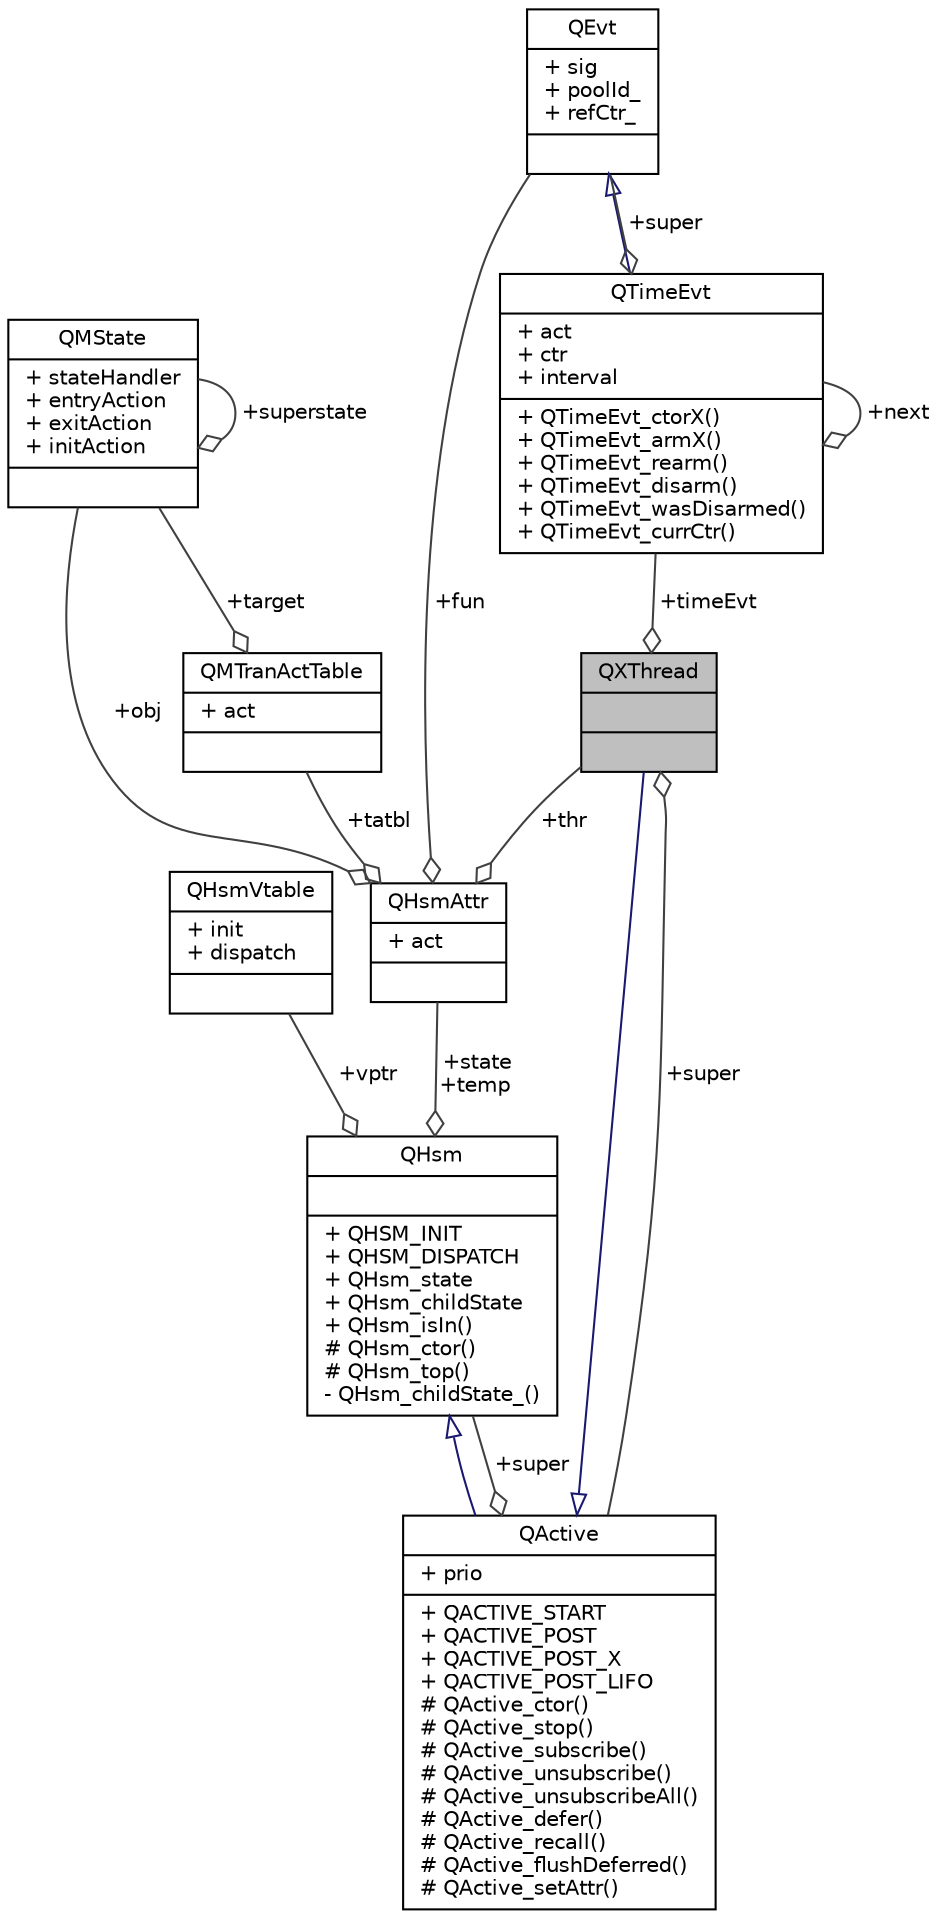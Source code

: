 digraph "QXThread"
{
 // LATEX_PDF_SIZE
  edge [fontname="Helvetica",fontsize="10",labelfontname="Helvetica",labelfontsize="10"];
  node [fontname="Helvetica",fontsize="10",shape=record];
  Node1 [label="{QXThread\n||}",height=0.2,width=0.4,color="black", fillcolor="grey75", style="filled", fontcolor="black",tooltip="eXtended (blocking) thread of the QXK preemptive kernel"];
  Node2 -> Node1 [dir="back",color="midnightblue",fontsize="10",style="solid",arrowtail="onormal",fontname="Helvetica"];
  Node2 [label="{QActive\n|+ prio\l|+ QACTIVE_START\l+ QACTIVE_POST\l+ QACTIVE_POST_X\l+ QACTIVE_POST_LIFO\l# QActive_ctor()\l# QActive_stop()\l# QActive_subscribe()\l# QActive_unsubscribe()\l# QActive_unsubscribeAll()\l# QActive_defer()\l# QActive_recall()\l# QActive_flushDeferred()\l# QActive_setAttr()\l}",height=0.2,width=0.4,color="black", fillcolor="white", style="filled",URL="$struct_q_active.html",tooltip="Active Object base class (based on QHsm implementation)"];
  Node3 -> Node2 [dir="back",color="midnightblue",fontsize="10",style="solid",arrowtail="onormal",fontname="Helvetica"];
  Node3 [label="{QHsm\n||+ QHSM_INIT\l+ QHSM_DISPATCH\l+ QHsm_state\l+ QHsm_childState\l+ QHsm_isIn()\l# QHsm_ctor()\l# QHsm_top()\l- QHsm_childState_()\l}",height=0.2,width=0.4,color="black", fillcolor="white", style="filled",URL="$struct_q_hsm.html",tooltip="Hierarchical State Machine class."];
  Node4 -> Node3 [color="grey25",fontsize="10",style="solid",label=" +state\n+temp" ,arrowhead="odiamond",fontname="Helvetica"];
  Node4 [label="{QHsmAttr\n|+ act\l|}",height=0.2,width=0.4,color="black", fillcolor="white", style="filled",URL="$qep_8h.html#union_q_hsm_attr",tooltip="Attribute of for the QHsm class (Hierarchical State Machine)."];
  Node5 -> Node4 [color="grey25",fontsize="10",style="solid",label=" +obj" ,arrowhead="odiamond",fontname="Helvetica"];
  Node5 [label="{QMState\n|+ stateHandler\l+ entryAction\l+ exitAction\l+ initAction\l|}",height=0.2,width=0.4,color="black", fillcolor="white", style="filled",URL="$qep_8h.html#struct_q_m_state",tooltip="State object for the QMsm class (QM State Machine)."];
  Node5 -> Node5 [color="grey25",fontsize="10",style="solid",label=" +superstate" ,arrowhead="odiamond",fontname="Helvetica"];
  Node6 -> Node4 [color="grey25",fontsize="10",style="solid",label=" +fun" ,arrowhead="odiamond",fontname="Helvetica"];
  Node6 [label="{QEvt\n|+ sig\l+ poolId_\l+ refCtr_\l|}",height=0.2,width=0.4,color="black", fillcolor="white", style="filled",URL="$struct_q_evt.html",tooltip="Event class."];
  Node1 -> Node4 [color="grey25",fontsize="10",style="solid",label=" +thr" ,arrowhead="odiamond",fontname="Helvetica"];
  Node7 -> Node4 [color="grey25",fontsize="10",style="solid",label=" +tatbl" ,arrowhead="odiamond",fontname="Helvetica"];
  Node7 [label="{QMTranActTable\n|+ act\l|}",height=0.2,width=0.4,color="black", fillcolor="white", style="filled",URL="$qep_8h.html#struct_q_m_tran_act_table",tooltip="Transition-Action Table for the Meta State Machine."];
  Node5 -> Node7 [color="grey25",fontsize="10",style="solid",label=" +target" ,arrowhead="odiamond",fontname="Helvetica"];
  Node8 -> Node3 [color="grey25",fontsize="10",style="solid",label=" +vptr" ,arrowhead="odiamond",fontname="Helvetica"];
  Node8 [label="{QHsmVtable\n|+ init\l+ dispatch\l|}",height=0.2,width=0.4,color="black", fillcolor="white", style="filled",URL="$struct_q_hsm_vtable.html",tooltip="Virtual table for the QHsm class."];
  Node3 -> Node2 [color="grey25",fontsize="10",style="solid",label=" +super" ,arrowhead="odiamond",fontname="Helvetica"];
  Node9 -> Node1 [color="grey25",fontsize="10",style="solid",label=" +timeEvt" ,arrowhead="odiamond",fontname="Helvetica"];
  Node9 [label="{QTimeEvt\n|+ act\l+ ctr\l+ interval\l|+ QTimeEvt_ctorX()\l+ QTimeEvt_armX()\l+ QTimeEvt_rearm()\l+ QTimeEvt_disarm()\l+ QTimeEvt_wasDisarmed()\l+ QTimeEvt_currCtr()\l}",height=0.2,width=0.4,color="black", fillcolor="white", style="filled",URL="$struct_q_time_evt.html",tooltip="Time Event class."];
  Node6 -> Node9 [dir="back",color="midnightblue",fontsize="10",style="solid",arrowtail="onormal",fontname="Helvetica"];
  Node6 -> Node9 [color="grey25",fontsize="10",style="solid",label=" +super" ,arrowhead="odiamond",fontname="Helvetica"];
  Node9 -> Node9 [color="grey25",fontsize="10",style="solid",label=" +next" ,arrowhead="odiamond",fontname="Helvetica"];
  Node2 -> Node1 [color="grey25",fontsize="10",style="solid",label=" +super" ,arrowhead="odiamond",fontname="Helvetica"];
}
